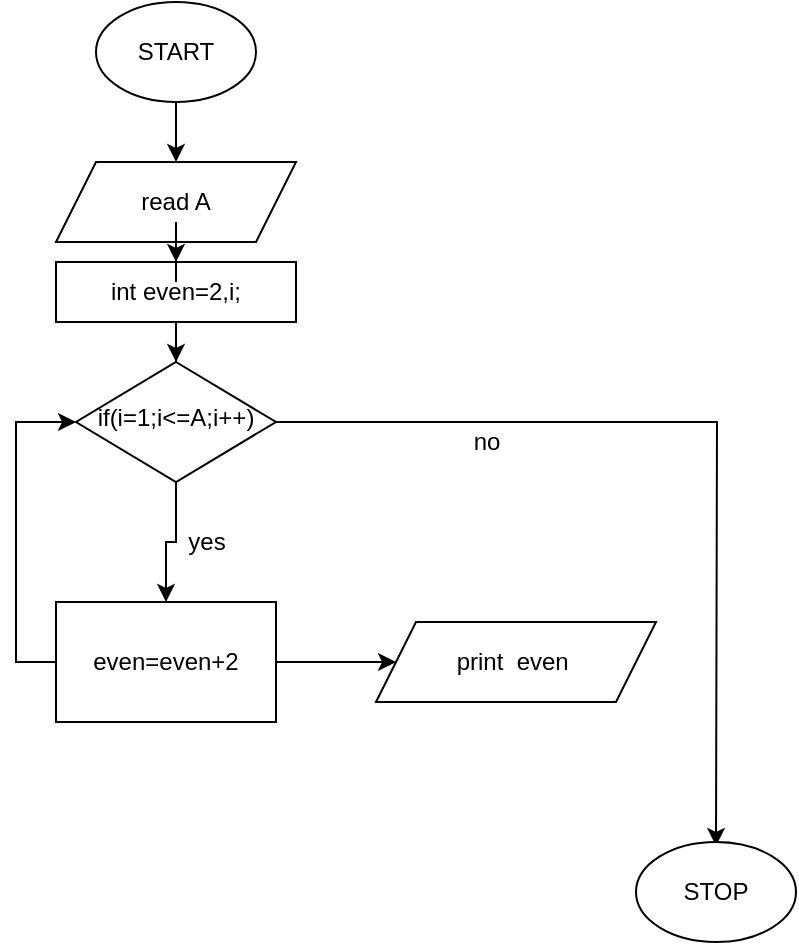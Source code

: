 <mxfile version="13.9.9" type="device"><diagram id="illMDiya8gQKcUC-hjxS" name="Page-1"><mxGraphModel dx="766" dy="526" grid="1" gridSize="10" guides="1" tooltips="1" connect="1" arrows="1" fold="1" page="1" pageScale="1" pageWidth="850" pageHeight="1100" math="0" shadow="0"><root><mxCell id="0"/><mxCell id="1" parent="0"/><mxCell id="7Ksjxf0Gf6tTiNz2-8_F-1" style="edgeStyle=orthogonalEdgeStyle;rounded=0;orthogonalLoop=1;jettySize=auto;html=1;exitX=1;exitY=0.5;exitDx=0;exitDy=0;" edge="1" parent="1" source="7Ksjxf0Gf6tTiNz2-8_F-2"><mxGeometry relative="1" as="geometry"><mxPoint x="490" y="442" as="targetPoint"/></mxGeometry></mxCell><mxCell id="7Ksjxf0Gf6tTiNz2-8_F-2" value="if(i=1;i&amp;lt;=A;i++)" style="rhombus;whiteSpace=wrap;html=1;shadow=0;fontFamily=Helvetica;fontSize=12;align=center;strokeWidth=1;spacing=6;spacingTop=-4;" vertex="1" parent="1"><mxGeometry x="170" y="200" width="100" height="60" as="geometry"/></mxCell><mxCell id="7Ksjxf0Gf6tTiNz2-8_F-3" style="edgeStyle=orthogonalEdgeStyle;rounded=0;orthogonalLoop=1;jettySize=auto;html=1;entryX=0.5;entryY=0;entryDx=0;entryDy=0;" edge="1" parent="1" source="7Ksjxf0Gf6tTiNz2-8_F-4"><mxGeometry relative="1" as="geometry"><mxPoint x="220" y="100" as="targetPoint"/></mxGeometry></mxCell><mxCell id="7Ksjxf0Gf6tTiNz2-8_F-4" value="START" style="ellipse;whiteSpace=wrap;html=1;" vertex="1" parent="1"><mxGeometry x="180" y="20" width="80" height="50" as="geometry"/></mxCell><mxCell id="7Ksjxf0Gf6tTiNz2-8_F-5" value="STOP" style="ellipse;whiteSpace=wrap;html=1;" vertex="1" parent="1"><mxGeometry x="450" y="440" width="80" height="50" as="geometry"/></mxCell><mxCell id="7Ksjxf0Gf6tTiNz2-8_F-6" style="edgeStyle=orthogonalEdgeStyle;rounded=0;orthogonalLoop=1;jettySize=auto;html=1;" edge="1" parent="1" source="7Ksjxf0Gf6tTiNz2-8_F-11" target="7Ksjxf0Gf6tTiNz2-8_F-2"><mxGeometry relative="1" as="geometry"><mxPoint x="220" y="160" as="targetPoint"/></mxGeometry></mxCell><mxCell id="7Ksjxf0Gf6tTiNz2-8_F-7" value="&lt;span&gt;read A&lt;/span&gt;" style="shape=parallelogram;perimeter=parallelogramPerimeter;whiteSpace=wrap;html=1;fixedSize=1;" vertex="1" parent="1"><mxGeometry x="160" y="100" width="120" height="40" as="geometry"/></mxCell><mxCell id="7Ksjxf0Gf6tTiNz2-8_F-8" value="no" style="text;html=1;align=center;verticalAlign=middle;resizable=0;points=[];autosize=1;" vertex="1" parent="1"><mxGeometry x="360" y="230" width="30" height="20" as="geometry"/></mxCell><mxCell id="7Ksjxf0Gf6tTiNz2-8_F-9" style="edgeStyle=orthogonalEdgeStyle;rounded=0;orthogonalLoop=1;jettySize=auto;html=1;entryX=0.5;entryY=0;entryDx=0;entryDy=0;" edge="1" parent="1"><mxGeometry relative="1" as="geometry"><mxPoint x="220" y="330" as="sourcePoint"/><mxPoint x="220" y="340" as="targetPoint"/></mxGeometry></mxCell><mxCell id="7Ksjxf0Gf6tTiNz2-8_F-10" value="yes" style="text;html=1;align=center;verticalAlign=middle;resizable=0;points=[];autosize=1;" vertex="1" parent="1"><mxGeometry x="220" y="280" width="30" height="20" as="geometry"/></mxCell><mxCell id="7Ksjxf0Gf6tTiNz2-8_F-11" value="int even=2,i;" style="rounded=0;whiteSpace=wrap;html=1;" vertex="1" parent="1"><mxGeometry x="160" y="150" width="120" height="30" as="geometry"/></mxCell><mxCell id="7Ksjxf0Gf6tTiNz2-8_F-12" style="edgeStyle=orthogonalEdgeStyle;rounded=0;orthogonalLoop=1;jettySize=auto;html=1;entryX=0.5;entryY=0;entryDx=0;entryDy=0;" edge="1" parent="1" source="7Ksjxf0Gf6tTiNz2-8_F-7" target="7Ksjxf0Gf6tTiNz2-8_F-11"><mxGeometry relative="1" as="geometry"><mxPoint x="220" y="190" as="targetPoint"/><mxPoint x="220" y="140" as="sourcePoint"/></mxGeometry></mxCell><mxCell id="7Ksjxf0Gf6tTiNz2-8_F-13" style="edgeStyle=orthogonalEdgeStyle;rounded=0;orthogonalLoop=1;jettySize=auto;html=1;exitX=0;exitY=0.5;exitDx=0;exitDy=0;entryX=0;entryY=0.5;entryDx=0;entryDy=0;" edge="1" parent="1" source="7Ksjxf0Gf6tTiNz2-8_F-15" target="7Ksjxf0Gf6tTiNz2-8_F-2"><mxGeometry relative="1" as="geometry"/></mxCell><mxCell id="7Ksjxf0Gf6tTiNz2-8_F-19" style="edgeStyle=orthogonalEdgeStyle;rounded=0;orthogonalLoop=1;jettySize=auto;html=1;" edge="1" parent="1" source="7Ksjxf0Gf6tTiNz2-8_F-15" target="7Ksjxf0Gf6tTiNz2-8_F-17"><mxGeometry relative="1" as="geometry"/></mxCell><mxCell id="7Ksjxf0Gf6tTiNz2-8_F-15" value="even=even+2" style="rounded=0;whiteSpace=wrap;html=1;" vertex="1" parent="1"><mxGeometry x="160" y="320" width="110" height="60" as="geometry"/></mxCell><mxCell id="7Ksjxf0Gf6tTiNz2-8_F-16" style="edgeStyle=orthogonalEdgeStyle;rounded=0;orthogonalLoop=1;jettySize=auto;html=1;exitX=0.5;exitY=1;exitDx=0;exitDy=0;entryX=0.5;entryY=0;entryDx=0;entryDy=0;" edge="1" parent="1" source="7Ksjxf0Gf6tTiNz2-8_F-2" target="7Ksjxf0Gf6tTiNz2-8_F-15"><mxGeometry relative="1" as="geometry"><mxPoint x="220" y="260" as="sourcePoint"/><mxPoint x="220" y="340" as="targetPoint"/></mxGeometry></mxCell><mxCell id="7Ksjxf0Gf6tTiNz2-8_F-17" value="&lt;span&gt;print&amp;nbsp; even&amp;nbsp;&lt;/span&gt;" style="shape=parallelogram;perimeter=parallelogramPerimeter;whiteSpace=wrap;html=1;fixedSize=1;" vertex="1" parent="1"><mxGeometry x="320" y="330" width="140" height="40" as="geometry"/></mxCell></root></mxGraphModel></diagram></mxfile>